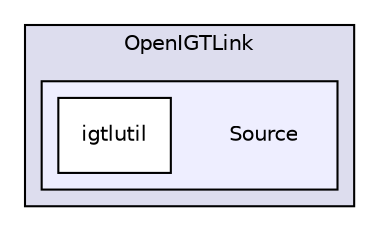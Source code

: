 digraph "Source" {
  compound=true
  node [ fontsize="10", fontname="Helvetica"];
  edge [ labelfontsize="10", labelfontname="Helvetica"];
  subgraph clusterdir_a99df614dfce0a85aa674ccd404fa6a2 {
    graph [ bgcolor="#ddddee", pencolor="black", label="OpenIGTLink" fontname="Helvetica", fontsize="10", URL="dir_a99df614dfce0a85aa674ccd404fa6a2.html"]
  subgraph clusterdir_a1422669a0bddf8deb5489c80fb69c8a {
    graph [ bgcolor="#eeeeff", pencolor="black", label="" URL="dir_a1422669a0bddf8deb5489c80fb69c8a.html"];
    dir_a1422669a0bddf8deb5489c80fb69c8a [shape=plaintext label="Source"];
    dir_4df3c6d4be6b8f1528ba069de65520f1 [shape=box label="igtlutil" color="black" fillcolor="white" style="filled" URL="dir_4df3c6d4be6b8f1528ba069de65520f1.html"];
  }
  }
}
